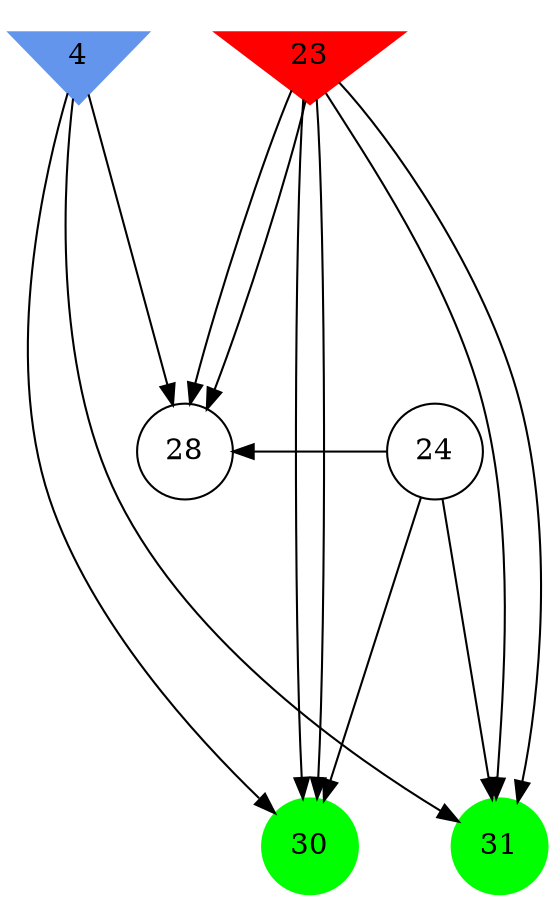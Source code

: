 digraph brain {
	ranksep=2.0;
	4 [shape=invtriangle,style=filled,color=cornflowerblue];
	23 [shape=invtriangle,style=filled,color=red];
	24 [shape=circle,color=black];
	28 [shape=circle,color=black];
	30 [shape=circle,style=filled,color=green];
	31 [shape=circle,style=filled,color=green];
	23	->	31;
	23	->	30;
	23	->	28;
	4	->	31;
	4	->	30;
	4	->	28;
	23	->	31;
	23	->	30;
	23	->	28;
	24	->	31;
	24	->	30;
	24	->	28;
	{ rank=same; 4; 23; }
	{ rank=same; 24; 28; }
	{ rank=same; 30; 31; }
}
